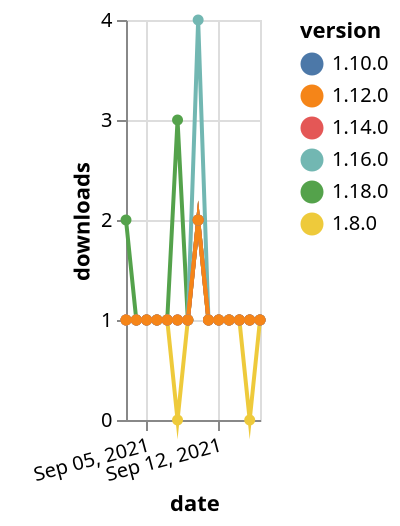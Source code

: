 {"$schema": "https://vega.github.io/schema/vega-lite/v5.json", "description": "A simple bar chart with embedded data.", "data": {"values": [{"date": "2021-09-03", "total": 125, "delta": 2, "version": "1.18.0"}, {"date": "2021-09-04", "total": 126, "delta": 1, "version": "1.18.0"}, {"date": "2021-09-05", "total": 127, "delta": 1, "version": "1.18.0"}, {"date": "2021-09-06", "total": 128, "delta": 1, "version": "1.18.0"}, {"date": "2021-09-07", "total": 129, "delta": 1, "version": "1.18.0"}, {"date": "2021-09-08", "total": 132, "delta": 3, "version": "1.18.0"}, {"date": "2021-09-09", "total": 133, "delta": 1, "version": "1.18.0"}, {"date": "2021-09-10", "total": 135, "delta": 2, "version": "1.18.0"}, {"date": "2021-09-11", "total": 136, "delta": 1, "version": "1.18.0"}, {"date": "2021-09-12", "total": 137, "delta": 1, "version": "1.18.0"}, {"date": "2021-09-13", "total": 138, "delta": 1, "version": "1.18.0"}, {"date": "2021-09-14", "total": 139, "delta": 1, "version": "1.18.0"}, {"date": "2021-09-15", "total": 140, "delta": 1, "version": "1.18.0"}, {"date": "2021-09-16", "total": 141, "delta": 1, "version": "1.18.0"}, {"date": "2021-09-03", "total": 258, "delta": 1, "version": "1.8.0"}, {"date": "2021-09-04", "total": 259, "delta": 1, "version": "1.8.0"}, {"date": "2021-09-05", "total": 260, "delta": 1, "version": "1.8.0"}, {"date": "2021-09-06", "total": 261, "delta": 1, "version": "1.8.0"}, {"date": "2021-09-07", "total": 262, "delta": 1, "version": "1.8.0"}, {"date": "2021-09-08", "total": 262, "delta": 0, "version": "1.8.0"}, {"date": "2021-09-09", "total": 263, "delta": 1, "version": "1.8.0"}, {"date": "2021-09-10", "total": 265, "delta": 2, "version": "1.8.0"}, {"date": "2021-09-11", "total": 266, "delta": 1, "version": "1.8.0"}, {"date": "2021-09-12", "total": 267, "delta": 1, "version": "1.8.0"}, {"date": "2021-09-13", "total": 268, "delta": 1, "version": "1.8.0"}, {"date": "2021-09-14", "total": 269, "delta": 1, "version": "1.8.0"}, {"date": "2021-09-15", "total": 269, "delta": 0, "version": "1.8.0"}, {"date": "2021-09-16", "total": 270, "delta": 1, "version": "1.8.0"}, {"date": "2021-09-03", "total": 207, "delta": 1, "version": "1.10.0"}, {"date": "2021-09-04", "total": 208, "delta": 1, "version": "1.10.0"}, {"date": "2021-09-05", "total": 209, "delta": 1, "version": "1.10.0"}, {"date": "2021-09-06", "total": 210, "delta": 1, "version": "1.10.0"}, {"date": "2021-09-07", "total": 211, "delta": 1, "version": "1.10.0"}, {"date": "2021-09-08", "total": 212, "delta": 1, "version": "1.10.0"}, {"date": "2021-09-09", "total": 213, "delta": 1, "version": "1.10.0"}, {"date": "2021-09-10", "total": 215, "delta": 2, "version": "1.10.0"}, {"date": "2021-09-11", "total": 216, "delta": 1, "version": "1.10.0"}, {"date": "2021-09-12", "total": 217, "delta": 1, "version": "1.10.0"}, {"date": "2021-09-13", "total": 218, "delta": 1, "version": "1.10.0"}, {"date": "2021-09-14", "total": 219, "delta": 1, "version": "1.10.0"}, {"date": "2021-09-15", "total": 220, "delta": 1, "version": "1.10.0"}, {"date": "2021-09-16", "total": 221, "delta": 1, "version": "1.10.0"}, {"date": "2021-09-03", "total": 203, "delta": 1, "version": "1.16.0"}, {"date": "2021-09-04", "total": 204, "delta": 1, "version": "1.16.0"}, {"date": "2021-09-05", "total": 205, "delta": 1, "version": "1.16.0"}, {"date": "2021-09-06", "total": 206, "delta": 1, "version": "1.16.0"}, {"date": "2021-09-07", "total": 207, "delta": 1, "version": "1.16.0"}, {"date": "2021-09-08", "total": 208, "delta": 1, "version": "1.16.0"}, {"date": "2021-09-09", "total": 209, "delta": 1, "version": "1.16.0"}, {"date": "2021-09-10", "total": 213, "delta": 4, "version": "1.16.0"}, {"date": "2021-09-11", "total": 214, "delta": 1, "version": "1.16.0"}, {"date": "2021-09-12", "total": 215, "delta": 1, "version": "1.16.0"}, {"date": "2021-09-13", "total": 216, "delta": 1, "version": "1.16.0"}, {"date": "2021-09-14", "total": 217, "delta": 1, "version": "1.16.0"}, {"date": "2021-09-15", "total": 218, "delta": 1, "version": "1.16.0"}, {"date": "2021-09-16", "total": 219, "delta": 1, "version": "1.16.0"}, {"date": "2021-09-03", "total": 174, "delta": 1, "version": "1.14.0"}, {"date": "2021-09-04", "total": 175, "delta": 1, "version": "1.14.0"}, {"date": "2021-09-05", "total": 176, "delta": 1, "version": "1.14.0"}, {"date": "2021-09-06", "total": 177, "delta": 1, "version": "1.14.0"}, {"date": "2021-09-07", "total": 178, "delta": 1, "version": "1.14.0"}, {"date": "2021-09-08", "total": 179, "delta": 1, "version": "1.14.0"}, {"date": "2021-09-09", "total": 180, "delta": 1, "version": "1.14.0"}, {"date": "2021-09-10", "total": 182, "delta": 2, "version": "1.14.0"}, {"date": "2021-09-11", "total": 183, "delta": 1, "version": "1.14.0"}, {"date": "2021-09-12", "total": 184, "delta": 1, "version": "1.14.0"}, {"date": "2021-09-13", "total": 185, "delta": 1, "version": "1.14.0"}, {"date": "2021-09-14", "total": 186, "delta": 1, "version": "1.14.0"}, {"date": "2021-09-15", "total": 187, "delta": 1, "version": "1.14.0"}, {"date": "2021-09-16", "total": 188, "delta": 1, "version": "1.14.0"}, {"date": "2021-09-03", "total": 209, "delta": 1, "version": "1.12.0"}, {"date": "2021-09-04", "total": 210, "delta": 1, "version": "1.12.0"}, {"date": "2021-09-05", "total": 211, "delta": 1, "version": "1.12.0"}, {"date": "2021-09-06", "total": 212, "delta": 1, "version": "1.12.0"}, {"date": "2021-09-07", "total": 213, "delta": 1, "version": "1.12.0"}, {"date": "2021-09-08", "total": 214, "delta": 1, "version": "1.12.0"}, {"date": "2021-09-09", "total": 215, "delta": 1, "version": "1.12.0"}, {"date": "2021-09-10", "total": 217, "delta": 2, "version": "1.12.0"}, {"date": "2021-09-11", "total": 218, "delta": 1, "version": "1.12.0"}, {"date": "2021-09-12", "total": 219, "delta": 1, "version": "1.12.0"}, {"date": "2021-09-13", "total": 220, "delta": 1, "version": "1.12.0"}, {"date": "2021-09-14", "total": 221, "delta": 1, "version": "1.12.0"}, {"date": "2021-09-15", "total": 222, "delta": 1, "version": "1.12.0"}, {"date": "2021-09-16", "total": 223, "delta": 1, "version": "1.12.0"}]}, "width": "container", "mark": {"type": "line", "point": {"filled": true}}, "encoding": {"x": {"field": "date", "type": "temporal", "timeUnit": "yearmonthdate", "title": "date", "axis": {"labelAngle": -15}}, "y": {"field": "delta", "type": "quantitative", "title": "downloads"}, "color": {"field": "version", "type": "nominal"}, "tooltip": {"field": "delta"}}}